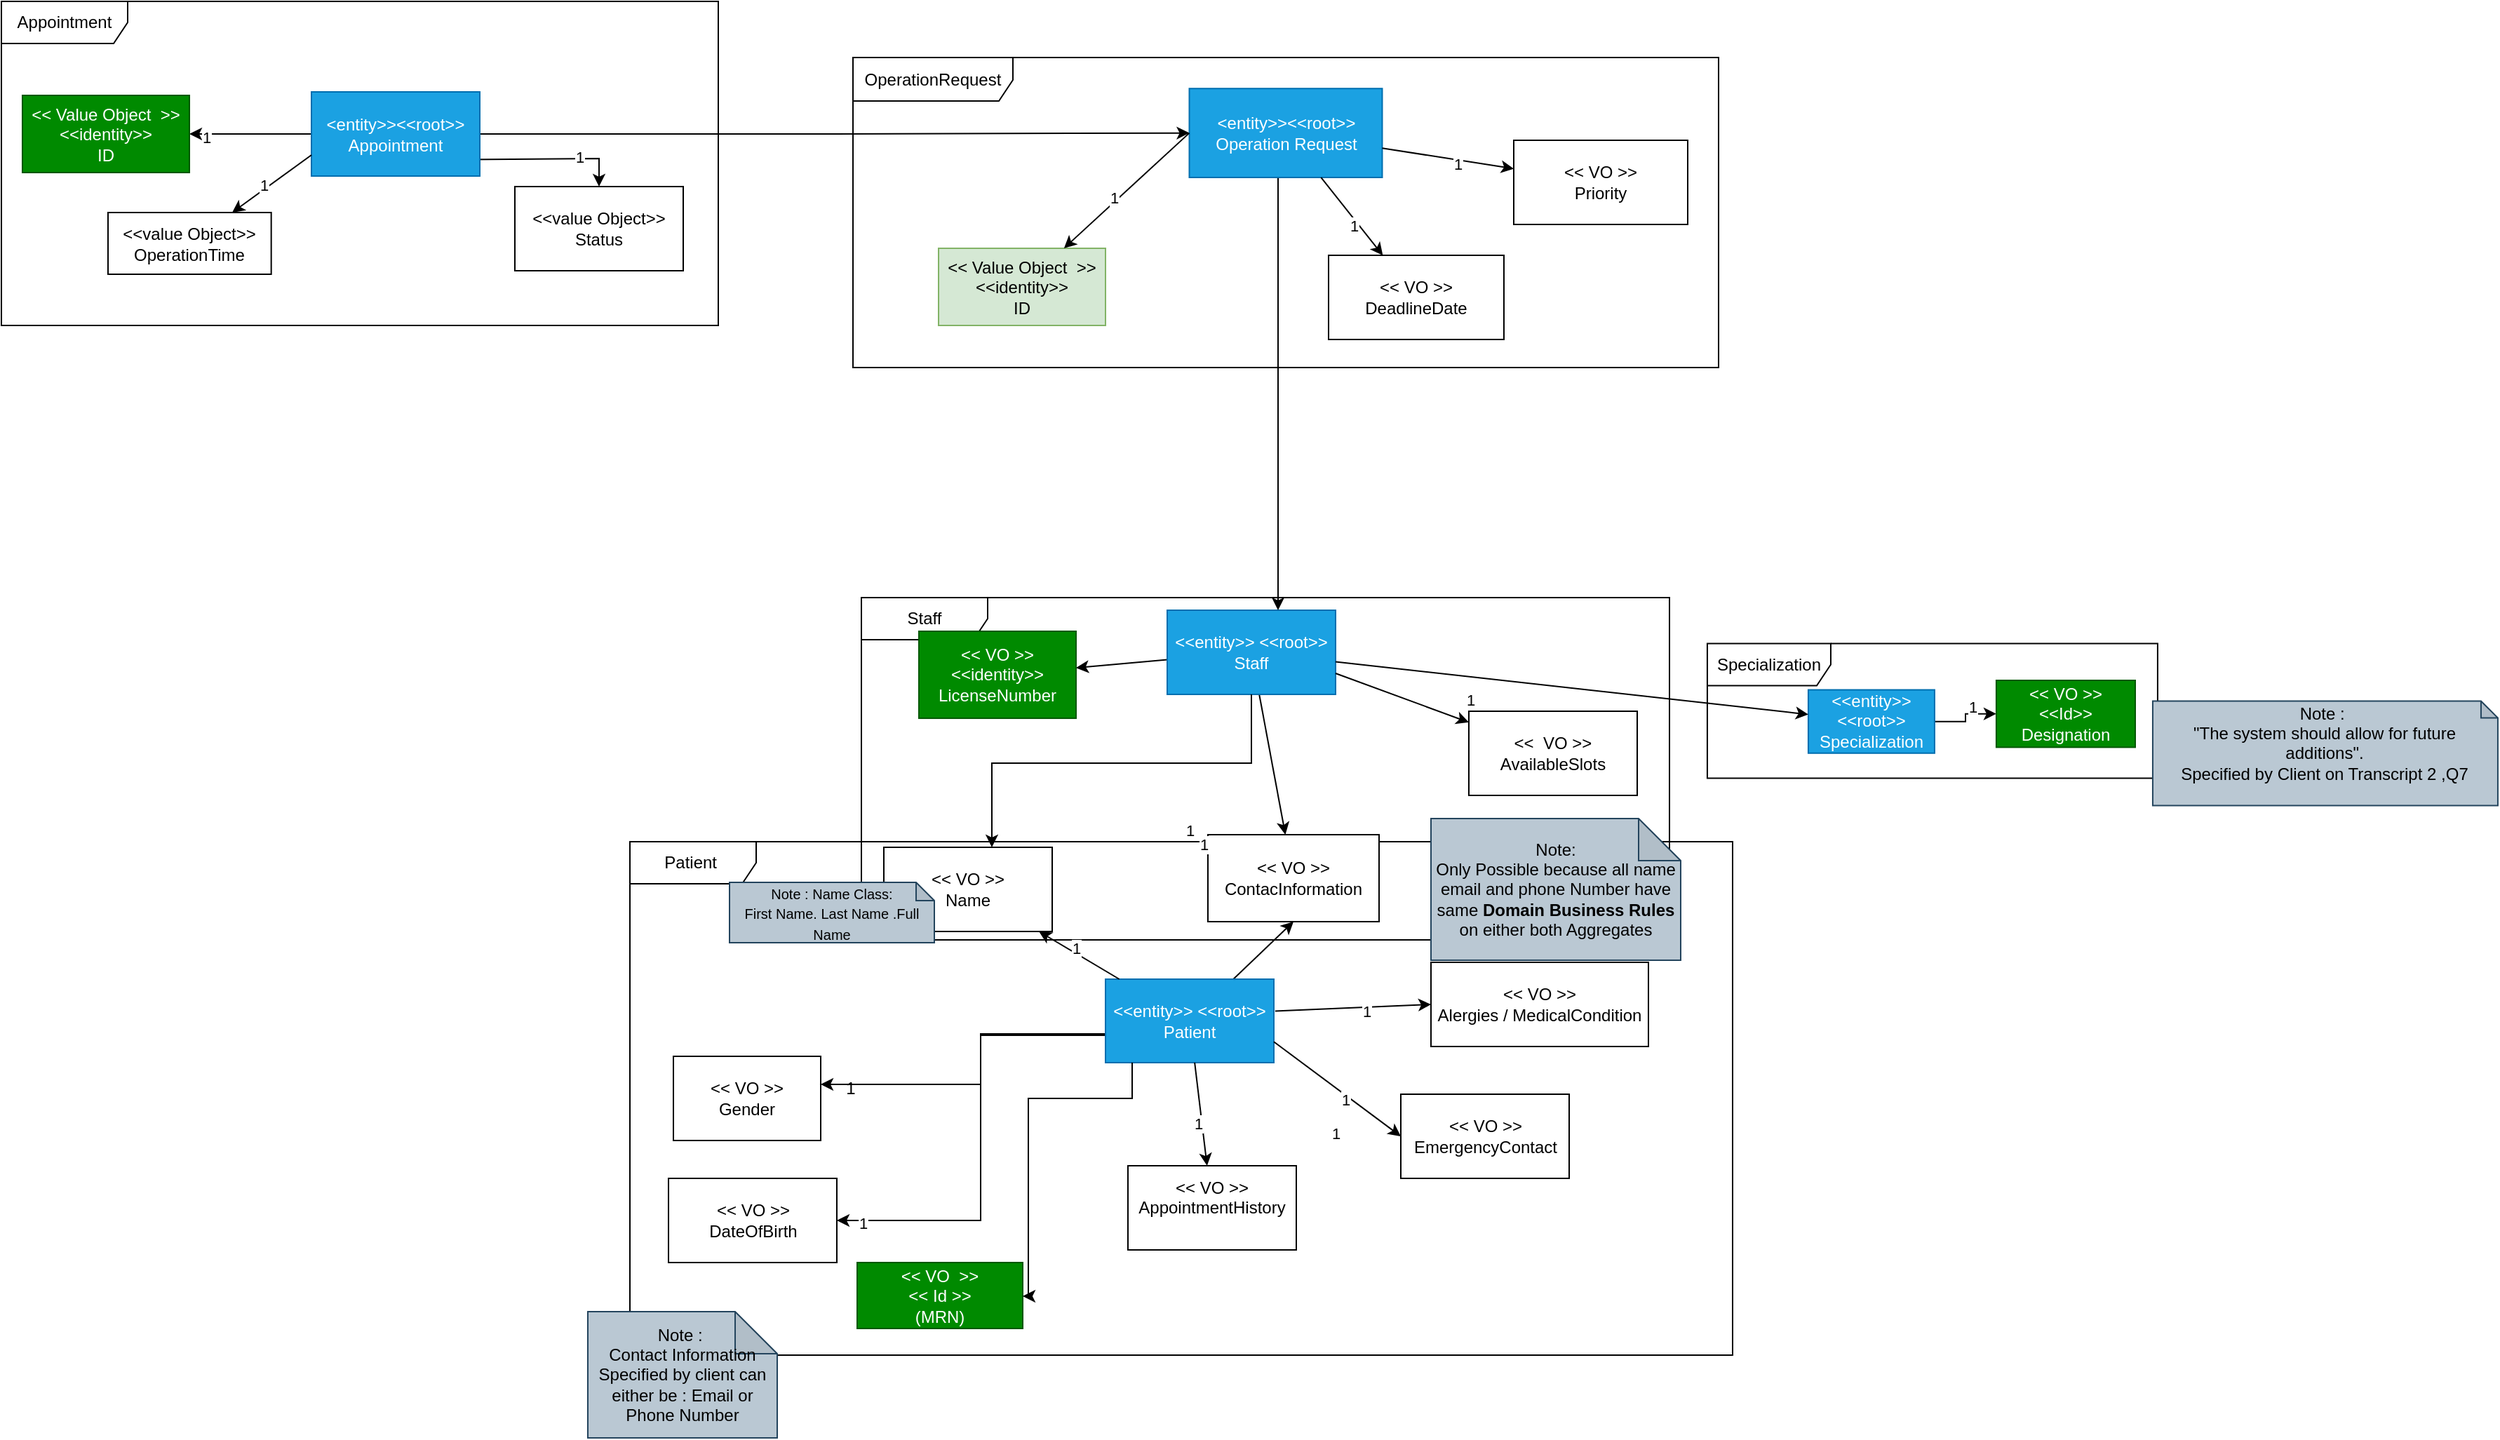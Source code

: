 <mxfile><diagram name="Página-1" id="xOOwRSGVkReeLcyrMZhF"><mxGraphModel dx="2757" dy="613" grid="0" gridSize="10" guides="1" tooltips="1" connect="1" arrows="1" fold="1" page="0" pageScale="1" pageWidth="827" pageHeight="1169" math="0" shadow="0"><root><mxCell id="0"/><mxCell id="1" parent="0"/><mxCell id="5ROws5O89DFeycfOBksJ-249" value="OperationRequest" style="shape=umlFrame;whiteSpace=wrap;html=1;pointerEvents=0;width=114;height=31;" parent="1" vertex="1"><mxGeometry x="-455" y="1352" width="617" height="221" as="geometry"/></mxCell><mxCell id="5ROws5O89DFeycfOBksJ-256" value="Appointment" style="shape=umlFrame;whiteSpace=wrap;html=1;pointerEvents=0;width=90;height=30;" parent="1" vertex="1"><mxGeometry x="-1062" y="1312" width="511" height="231" as="geometry"/></mxCell><mxCell id="5ROws5O89DFeycfOBksJ-248" value="Staff" style="shape=umlFrame;whiteSpace=wrap;html=1;pointerEvents=0;width=90;height=30;" parent="1" vertex="1"><mxGeometry x="-449" y="1737" width="576" height="244" as="geometry"/></mxCell><mxCell id="5ROws5O89DFeycfOBksJ-258" value="Patient&amp;nbsp;" style="shape=umlFrame;whiteSpace=wrap;html=1;pointerEvents=0;width=90;height=30;" parent="1" vertex="1"><mxGeometry x="-614" y="1911" width="786" height="366" as="geometry"/></mxCell><mxCell id="5ROws5O89DFeycfOBksJ-253" value="Specialization" style="shape=umlFrame;whiteSpace=wrap;html=1;pointerEvents=0;width=88;height=30;" parent="1" vertex="1"><mxGeometry x="153.97" y="1769.75" width="321" height="96" as="geometry"/></mxCell><mxCell id="5ROws5O89DFeycfOBksJ-223" style="edgeStyle=orthogonalEdgeStyle;rounded=0;orthogonalLoop=1;jettySize=auto;html=1;" parent="1" source="wN8F5GumB-J_dPQ6Fp5H-30" target="5ROws5O89DFeycfOBksJ-326" edge="1"><mxGeometry relative="1" as="geometry"><mxPoint x="-452" y="2084" as="targetPoint"/><Array as="points"><mxPoint x="-364" y="2049"/><mxPoint x="-364" y="2084"/></Array></mxGeometry></mxCell><mxCell id="5ROws5O89DFeycfOBksJ-224" style="edgeStyle=orthogonalEdgeStyle;rounded=0;orthogonalLoop=1;jettySize=auto;html=1;" parent="1" source="wN8F5GumB-J_dPQ6Fp5H-30" target="5ROws5O89DFeycfOBksJ-325" edge="1"><mxGeometry relative="1" as="geometry"><mxPoint x="-462" y="2181" as="targetPoint"/><Array as="points"><mxPoint x="-364" y="2048"/><mxPoint x="-364" y="2181"/></Array></mxGeometry></mxCell><mxCell id="5ROws5O89DFeycfOBksJ-329" value="1" style="edgeLabel;html=1;align=center;verticalAlign=middle;resizable=0;points=[];" parent="5ROws5O89DFeycfOBksJ-224" vertex="1" connectable="0"><mxGeometry x="0.885" y="2" relative="1" as="geometry"><mxPoint as="offset"/></mxGeometry></mxCell><mxCell id="6" style="edgeStyle=none;html=1;entryX=0.5;entryY=1;entryDx=0;entryDy=0;" parent="1" source="wN8F5GumB-J_dPQ6Fp5H-30" target="wN8F5GumB-J_dPQ6Fp5H-48" edge="1"><mxGeometry relative="1" as="geometry"/></mxCell><mxCell id="wN8F5GumB-J_dPQ6Fp5H-30" value="&amp;lt;&amp;lt;entity&amp;gt;&amp;gt; &amp;lt;&amp;lt;root&amp;gt;&amp;gt;&lt;div&gt;Patient&lt;/div&gt;" style="rounded=0;whiteSpace=wrap;html=1;fillColor=#1ba1e2;fontColor=#ffffff;strokeColor=#006EAF;" parent="1" vertex="1"><mxGeometry x="-275" y="2009" width="120" height="59.5" as="geometry"/></mxCell><mxCell id="wN8F5GumB-J_dPQ6Fp5H-37" value="&amp;lt;&amp;lt; VO &amp;gt;&amp;gt;&lt;div&gt;Name&lt;/div&gt;" style="rounded=0;whiteSpace=wrap;html=1;" parent="1" vertex="1"><mxGeometry x="-433" y="1915" width="120" height="60" as="geometry"/></mxCell><mxCell id="wN8F5GumB-J_dPQ6Fp5H-48" value="&amp;lt;&amp;lt; VO &amp;gt;&amp;gt;&lt;br&gt;ContacInformation" style="rounded=0;whiteSpace=wrap;html=1;" parent="1" vertex="1"><mxGeometry x="-202" y="1906" width="122" height="62" as="geometry"/></mxCell><mxCell id="7uiDFwIzhClPfmELk37a-6" value="&amp;lt;&amp;lt; VO &amp;nbsp;&amp;gt;&amp;gt;&lt;div&gt;&amp;lt;&amp;lt; Id &amp;gt;&amp;gt;&lt;br&gt;&lt;div&gt;(MRN)&lt;/div&gt;&lt;/div&gt;" style="rounded=0;whiteSpace=wrap;html=1;fillColor=#008a00;strokeColor=#005700;fontColor=#ffffff;" parent="1" vertex="1"><mxGeometry x="-452" y="2211" width="118" height="47" as="geometry"/></mxCell><mxCell id="7uiDFwIzhClPfmELk37a-9" value="&amp;lt;&amp;lt; VO &amp;gt;&amp;gt;&lt;div&gt;EmergencyContact&lt;/div&gt;" style="rounded=0;whiteSpace=wrap;html=1;" parent="1" vertex="1"><mxGeometry x="-64.5" y="2091" width="120" height="60" as="geometry"/></mxCell><mxCell id="7uiDFwIzhClPfmELk37a-13" value="&amp;lt;&amp;lt; VO &amp;gt;&amp;gt;&lt;div&gt;AppointmentHistory&lt;/div&gt;&lt;div&gt;&lt;br&gt;&lt;/div&gt;" style="rounded=0;whiteSpace=wrap;html=1;" parent="1" vertex="1"><mxGeometry x="-259" y="2142" width="120" height="60" as="geometry"/></mxCell><mxCell id="7uiDFwIzhClPfmELk37a-14" value="" style="endArrow=classic;html=1;rounded=0;" parent="1" source="wN8F5GumB-J_dPQ6Fp5H-30" target="7uiDFwIzhClPfmELk37a-13" edge="1"><mxGeometry width="50" height="50" relative="1" as="geometry"><mxPoint x="-181.5" y="2083.5" as="sourcePoint"/><mxPoint x="-106.5" y="2153.5" as="targetPoint"/><Array as="points"/></mxGeometry></mxCell><mxCell id="7uiDFwIzhClPfmELk37a-15" value="1" style="edgeLabel;html=1;align=center;verticalAlign=middle;resizable=0;points=[];" parent="7uiDFwIzhClPfmELk37a-14" vertex="1" connectable="0"><mxGeometry x="0.158" y="-3" relative="1" as="geometry"><mxPoint as="offset"/></mxGeometry></mxCell><mxCell id="IDjlgX7JRH8aWyAQTHK2-15" style="rounded=0;orthogonalLoop=1;jettySize=auto;html=1;" parent="1" source="7uiDFwIzhClPfmELk37a-153" target="IDjlgX7JRH8aWyAQTHK2-11" edge="1"><mxGeometry relative="1" as="geometry"/></mxCell><mxCell id="IDjlgX7JRH8aWyAQTHK2-16" value="1" style="edgeLabel;html=1;align=center;verticalAlign=middle;resizable=0;points=[];" parent="IDjlgX7JRH8aWyAQTHK2-15" vertex="1" connectable="0"><mxGeometry x="-0.122" y="-1" relative="1" as="geometry"><mxPoint x="44" y="120" as="offset"/></mxGeometry></mxCell><mxCell id="5" style="edgeStyle=none;html=1;" parent="1" source="7uiDFwIzhClPfmELk37a-153" target="wN8F5GumB-J_dPQ6Fp5H-48" edge="1"><mxGeometry relative="1" as="geometry"/></mxCell><mxCell id="7uiDFwIzhClPfmELk37a-153" value="&amp;lt;&amp;lt;entity&amp;gt;&amp;gt; &amp;lt;&amp;lt;root&amp;gt;&amp;gt;&lt;div&gt;Staff&lt;/div&gt;" style="rounded=0;whiteSpace=wrap;html=1;fillColor=#1ba1e2;fontColor=#ffffff;strokeColor=#006EAF;" parent="1" vertex="1"><mxGeometry x="-231.0" y="1746" width="120" height="60" as="geometry"/></mxCell><mxCell id="7uiDFwIzhClPfmELk37a-169" value="&amp;lt;&amp;lt; &amp;nbsp;VO &amp;gt;&amp;gt;&lt;div&gt;AvailableSlots&lt;/div&gt;" style="rounded=0;whiteSpace=wrap;html=1;" parent="1" vertex="1"><mxGeometry x="-16" y="1818" width="120" height="60" as="geometry"/></mxCell><mxCell id="7uiDFwIzhClPfmELk37a-170" value="" style="endArrow=classic;html=1;rounded=0;exitX=1;exitY=0.75;exitDx=0;exitDy=0;" parent="1" source="7uiDFwIzhClPfmELk37a-153" target="7uiDFwIzhClPfmELk37a-169" edge="1"><mxGeometry width="50" height="50" relative="1" as="geometry"><mxPoint x="146.0" y="1721.52" as="sourcePoint"/><mxPoint x="221.0" y="1791.52" as="targetPoint"/></mxGeometry></mxCell><mxCell id="7uiDFwIzhClPfmELk37a-171" value="1" style="edgeLabel;html=1;align=center;verticalAlign=middle;resizable=0;points=[];" parent="7uiDFwIzhClPfmELk37a-170" vertex="1" connectable="0"><mxGeometry x="0.158" y="-3" relative="1" as="geometry"><mxPoint x="42" y="-4" as="offset"/></mxGeometry></mxCell><mxCell id="7uiDFwIzhClPfmELk37a-195" value="" style="edgeStyle=orthogonalEdgeStyle;rounded=0;orthogonalLoop=1;jettySize=auto;html=1;" parent="1" source="7uiDFwIzhClPfmELk37a-193" target="5ROws5O89DFeycfOBksJ-9" edge="1"><mxGeometry relative="1" as="geometry"><mxPoint x="-946.0" y="1456.447" as="targetPoint"/></mxGeometry></mxCell><mxCell id="5ROws5O89DFeycfOBksJ-4" value="1" style="edgeLabel;html=1;align=center;verticalAlign=middle;resizable=0;points=[];" parent="7uiDFwIzhClPfmELk37a-195" vertex="1" connectable="0"><mxGeometry x="0.729" y="2" relative="1" as="geometry"><mxPoint as="offset"/></mxGeometry></mxCell><mxCell id="7uiDFwIzhClPfmELk37a-204" value="" style="edgeStyle=orthogonalEdgeStyle;rounded=0;orthogonalLoop=1;jettySize=auto;html=1;" parent="1" target="7uiDFwIzhClPfmELk37a-203" edge="1"><mxGeometry x="0.009" relative="1" as="geometry"><mxPoint x="-766.221" y="1424.25" as="sourcePoint"/><mxPoint x="-688" y="1457" as="targetPoint"/><mxPoint as="offset"/></mxGeometry></mxCell><mxCell id="5ROws5O89DFeycfOBksJ-6" value="1" style="edgeLabel;html=1;align=center;verticalAlign=middle;resizable=0;points=[];" parent="7uiDFwIzhClPfmELk37a-204" vertex="1" connectable="0"><mxGeometry x="0.548" y="1" relative="1" as="geometry"><mxPoint as="offset"/></mxGeometry></mxCell><mxCell id="5ROws5O89DFeycfOBksJ-342" style="edgeStyle=orthogonalEdgeStyle;rounded=0;orthogonalLoop=1;jettySize=auto;html=1;" parent="1" source="7uiDFwIzhClPfmELk37a-193" target="7uiDFwIzhClPfmELk37a-249" edge="1"><mxGeometry relative="1" as="geometry"/></mxCell><mxCell id="7uiDFwIzhClPfmELk37a-193" value="&amp;lt;entity&amp;gt;&amp;gt;&amp;lt;&amp;lt;root&amp;gt;&amp;gt;&lt;div&gt;Appointment&lt;/div&gt;" style="rounded=0;whiteSpace=wrap;html=1;fillColor=#1ba1e2;fontColor=#ffffff;strokeColor=#006EAF;" parent="1" vertex="1"><mxGeometry x="-841" y="1376.5" width="120" height="60" as="geometry"/></mxCell><mxCell id="7uiDFwIzhClPfmELk37a-203" value="&lt;div&gt;&amp;lt;&amp;lt;value Object&amp;gt;&amp;gt;&lt;/div&gt;&lt;div&gt;Status&lt;/div&gt;" style="whiteSpace=wrap;html=1;rounded=0;" parent="1" vertex="1"><mxGeometry x="-696" y="1444" width="120" height="60" as="geometry"/></mxCell><mxCell id="5ROws5O89DFeycfOBksJ-336" style="edgeStyle=orthogonalEdgeStyle;rounded=0;orthogonalLoop=1;jettySize=auto;html=1;" parent="1" source="7uiDFwIzhClPfmELk37a-249" target="7uiDFwIzhClPfmELk37a-153" edge="1"><mxGeometry relative="1" as="geometry"><Array as="points"><mxPoint x="-152" y="1582"/><mxPoint x="-152" y="1582"/></Array></mxGeometry></mxCell><mxCell id="7uiDFwIzhClPfmELk37a-249" value="&amp;lt;entity&amp;gt;&amp;gt;&amp;lt;&amp;lt;root&amp;gt;&amp;gt;&lt;div&gt;Operation Request&lt;/div&gt;" style="rounded=0;whiteSpace=wrap;html=1;fillColor=#1ba1e2;strokeColor=#006EAF;fontColor=#ffffff;" parent="1" vertex="1"><mxGeometry x="-215.25" y="1374.12" width="137.5" height="63.38" as="geometry"/></mxCell><mxCell id="7uiDFwIzhClPfmELk37a-265" value="&amp;lt;&amp;lt; VO &amp;gt;&amp;gt;&lt;div&gt;DeadlineDate&lt;/div&gt;" style="rounded=0;whiteSpace=wrap;html=1;" parent="1" vertex="1"><mxGeometry x="-116" y="1493" width="125" height="60" as="geometry"/></mxCell><mxCell id="7uiDFwIzhClPfmELk37a-266" value="&amp;lt;&amp;lt; VO &amp;gt;&amp;gt;&lt;div&gt;Priority&lt;/div&gt;" style="rounded=0;whiteSpace=wrap;html=1;" parent="1" vertex="1"><mxGeometry x="16" y="1411" width="124" height="60" as="geometry"/></mxCell><mxCell id="IDjlgX7JRH8aWyAQTHK2-1" value="&amp;lt;&amp;lt; VO &amp;gt;&amp;gt;&lt;div&gt;Alergies / MedicalCondition&lt;/div&gt;" style="rounded=0;whiteSpace=wrap;html=1;" parent="1" vertex="1"><mxGeometry x="-43" y="1997" width="155" height="60" as="geometry"/></mxCell><mxCell id="IDjlgX7JRH8aWyAQTHK2-11" value="&amp;lt;&amp;lt; VO &amp;gt;&amp;gt;&lt;div&gt;&amp;lt;&amp;lt;identity&amp;gt;&amp;gt;&lt;br&gt;&lt;div&gt;LicenseNumber&lt;/div&gt;&lt;/div&gt;" style="rounded=0;whiteSpace=wrap;html=1;fillColor=#008a00;strokeColor=#005700;fontColor=#ffffff;" parent="1" vertex="1"><mxGeometry x="-408.0" y="1761.02" width="112" height="62" as="geometry"/></mxCell><mxCell id="5ROws5O89DFeycfOBksJ-9" value="&amp;lt;&amp;lt; Value Object &amp;nbsp;&amp;gt;&amp;gt;&lt;div&gt;&amp;lt;&amp;lt;identity&amp;gt;&amp;gt;&lt;br&gt;&lt;div&gt;ID&lt;/div&gt;&lt;/div&gt;" style="rounded=0;whiteSpace=wrap;html=1;fillColor=#008a00;strokeColor=#005700;fontColor=#ffffff;" parent="1" vertex="1"><mxGeometry x="-1047" y="1379" width="119" height="55" as="geometry"/></mxCell><mxCell id="5ROws5O89DFeycfOBksJ-43" value="&amp;lt;&amp;lt; Value Object &amp;nbsp;&amp;gt;&amp;gt;&lt;div&gt;&amp;lt;&amp;lt;identity&amp;gt;&amp;gt;&lt;br&gt;&lt;div&gt;ID&lt;/div&gt;&lt;/div&gt;" style="rounded=0;whiteSpace=wrap;html=1;fillColor=#d5e8d4;strokeColor=#82b366;" parent="1" vertex="1"><mxGeometry x="-394" y="1488" width="119" height="55" as="geometry"/></mxCell><mxCell id="5ROws5O89DFeycfOBksJ-44" value="&lt;div&gt;Note :&amp;nbsp;&lt;/div&gt;&lt;div&gt;Contact Information Specified by client can either be : Email or Phone Number&lt;/div&gt;" style="shape=note;whiteSpace=wrap;html=1;backgroundOutline=1;darkOpacity=0.05;fillColor=#bac8d3;strokeColor=#23445d;" parent="1" vertex="1"><mxGeometry x="-644" y="2246" width="135" height="90" as="geometry"/></mxCell><mxCell id="5ROws5O89DFeycfOBksJ-45" value="&lt;div style=&quot;caret-color: rgb(0, 0, 0); color: rgb(0, 0, 0); font-family: Helvetica; font-style: normal; font-variant-caps: normal; font-weight: 400; letter-spacing: normal; text-align: center; text-indent: 0px; text-transform: none; white-space: normal; word-spacing: 0px; -webkit-text-stroke-width: 0px; text-decoration: none;&quot;&gt;&lt;font style=&quot;font-size: 10px;&quot;&gt;Note : Name Class:&lt;/font&gt;&lt;/div&gt;&lt;div style=&quot;caret-color: rgb(0, 0, 0); color: rgb(0, 0, 0); font-family: Helvetica; font-style: normal; font-variant-caps: normal; font-weight: 400; letter-spacing: normal; text-align: center; text-indent: 0px; text-transform: none; white-space: normal; word-spacing: 0px; -webkit-text-stroke-width: 0px; text-decoration: none;&quot;&gt;&lt;font style=&quot;font-size: 10px;&quot;&gt;First Name. Last Name .Full Name&lt;/font&gt;&lt;/div&gt;" style="shape=note;whiteSpace=wrap;html=1;backgroundOutline=1;darkOpacity=0.05;size=13;fillColor=#bac8d3;strokeColor=#23445d;" parent="1" vertex="1"><mxGeometry x="-543" y="1940" width="146" height="43" as="geometry"/></mxCell><mxCell id="5ROws5O89DFeycfOBksJ-62" value="" style="endArrow=classic;html=1;rounded=0;exitX=0;exitY=0.5;exitDx=0;exitDy=0;" parent="1" source="7uiDFwIzhClPfmELk37a-249" target="5ROws5O89DFeycfOBksJ-43" edge="1"><mxGeometry width="50" height="50" relative="1" as="geometry"><mxPoint x="-232.921" y="1412.5" as="sourcePoint"/><mxPoint x="-347.496" y="1470.5" as="targetPoint"/></mxGeometry></mxCell><mxCell id="5ROws5O89DFeycfOBksJ-63" value="1" style="edgeLabel;html=1;align=center;verticalAlign=middle;resizable=0;points=[];" parent="5ROws5O89DFeycfOBksJ-62" vertex="1" connectable="0"><mxGeometry x="0.158" y="-3" relative="1" as="geometry"><mxPoint as="offset"/></mxGeometry></mxCell><mxCell id="5ROws5O89DFeycfOBksJ-67" value="" style="endArrow=classic;html=1;rounded=0;" parent="1" source="7uiDFwIzhClPfmELk37a-249" target="7uiDFwIzhClPfmELk37a-265" edge="1"><mxGeometry width="50" height="50" relative="1" as="geometry"><mxPoint x="-59.5" y="1388" as="sourcePoint"/><mxPoint x="79.5" y="1438" as="targetPoint"/></mxGeometry></mxCell><mxCell id="5ROws5O89DFeycfOBksJ-68" value="1" style="edgeLabel;html=1;align=center;verticalAlign=middle;resizable=0;points=[];" parent="5ROws5O89DFeycfOBksJ-67" vertex="1" connectable="0"><mxGeometry x="0.158" y="-3" relative="1" as="geometry"><mxPoint as="offset"/></mxGeometry></mxCell><mxCell id="5ROws5O89DFeycfOBksJ-69" value="" style="endArrow=classic;html=1;rounded=0;" parent="1" source="7uiDFwIzhClPfmELk37a-249" target="7uiDFwIzhClPfmELk37a-266" edge="1"><mxGeometry width="50" height="50" relative="1" as="geometry"><mxPoint x="-49.5" y="1398" as="sourcePoint"/><mxPoint x="89.5" y="1448" as="targetPoint"/></mxGeometry></mxCell><mxCell id="5ROws5O89DFeycfOBksJ-70" value="1" style="edgeLabel;html=1;align=center;verticalAlign=middle;resizable=0;points=[];" parent="5ROws5O89DFeycfOBksJ-69" vertex="1" connectable="0"><mxGeometry x="0.158" y="-3" relative="1" as="geometry"><mxPoint as="offset"/></mxGeometry></mxCell><mxCell id="5ROws5O89DFeycfOBksJ-87" value="&lt;div&gt;Note :&amp;nbsp;&lt;/div&gt;&lt;div&gt;&quot;The system should allow for future additions&quot;.&lt;/div&gt;&lt;div&gt;Specified by Client on Transcript 2 ,Q7&lt;/div&gt;&lt;div&gt;&lt;br&gt;&lt;/div&gt;" style="shape=note;whiteSpace=wrap;html=1;backgroundOutline=1;darkOpacity=0.05;size=12;fillColor=#bac8d3;strokeColor=#23445d;" parent="1" vertex="1"><mxGeometry x="471.47" y="1810.75" width="246" height="74.5" as="geometry"/></mxCell><mxCell id="5ROws5O89DFeycfOBksJ-140" style="edgeStyle=orthogonalEdgeStyle;rounded=0;orthogonalLoop=1;jettySize=auto;html=1;" parent="1" source="5ROws5O89DFeycfOBksJ-96" target="5ROws5O89DFeycfOBksJ-139" edge="1"><mxGeometry relative="1" as="geometry"/></mxCell><mxCell id="5ROws5O89DFeycfOBksJ-141" value="1" style="edgeLabel;html=1;align=center;verticalAlign=middle;resizable=0;points=[];" parent="5ROws5O89DFeycfOBksJ-140" vertex="1" connectable="0"><mxGeometry x="0.347" y="5" relative="1" as="geometry"><mxPoint x="-1" as="offset"/></mxGeometry></mxCell><mxCell id="5ROws5O89DFeycfOBksJ-96" value="&amp;lt;&amp;lt;entity&amp;gt;&amp;gt; &amp;lt;&amp;lt;root&amp;gt;&amp;gt;&lt;div&gt;Specialization&lt;/div&gt;" style="rounded=0;whiteSpace=wrap;html=1;fillColor=#1ba1e2;fontColor=#ffffff;strokeColor=#006EAF;" parent="1" vertex="1"><mxGeometry x="225.97" y="1802.75" width="90" height="45.14" as="geometry"/></mxCell><mxCell id="5ROws5O89DFeycfOBksJ-139" value="&amp;lt;&amp;lt; VO &amp;gt;&amp;gt;&lt;br&gt;&amp;lt;&amp;lt;Id&amp;gt;&amp;gt;&lt;br&gt;&lt;div&gt;Designation&lt;/div&gt;" style="rounded=0;whiteSpace=wrap;html=1;fillColor=#008a00;strokeColor=#005700;fontColor=#ffffff;" parent="1" vertex="1"><mxGeometry x="359.97" y="1796" width="99.03" height="47.7" as="geometry"/></mxCell><mxCell id="5ROws5O89DFeycfOBksJ-145" style="rounded=0;orthogonalLoop=1;jettySize=auto;html=1;" parent="1" source="7uiDFwIzhClPfmELk37a-153" target="5ROws5O89DFeycfOBksJ-96" edge="1"><mxGeometry relative="1" as="geometry"><mxPoint x="683.34" y="1914" as="sourcePoint"/><mxPoint x="642.34" y="2051" as="targetPoint"/></mxGeometry></mxCell><mxCell id="5ROws5O89DFeycfOBksJ-146" value="1" style="edgeLabel;html=1;align=center;verticalAlign=middle;resizable=0;points=[];" parent="5ROws5O89DFeycfOBksJ-145" vertex="1" connectable="0"><mxGeometry x="-0.122" y="-1" relative="1" as="geometry"><mxPoint x="93" y="183" as="offset"/></mxGeometry></mxCell><mxCell id="5ROws5O89DFeycfOBksJ-205" value="&lt;div&gt;&amp;lt;&amp;lt;value Object&amp;gt;&amp;gt;&lt;/div&gt;&lt;div&gt;OperationTime&lt;/div&gt;" style="whiteSpace=wrap;html=1;rounded=0;" parent="1" vertex="1"><mxGeometry x="-986" y="1462.5" width="116.33" height="44" as="geometry"/></mxCell><mxCell id="5ROws5O89DFeycfOBksJ-206" value="" style="endArrow=classic;html=1;rounded=0;exitX=0;exitY=0.75;exitDx=0;exitDy=0;" parent="1" source="7uiDFwIzhClPfmELk37a-193" target="5ROws5O89DFeycfOBksJ-205" edge="1"><mxGeometry width="50" height="50" relative="1" as="geometry"><mxPoint x="-801" y="1309" as="sourcePoint"/><mxPoint x="-979" y="1407" as="targetPoint"/></mxGeometry></mxCell><mxCell id="5ROws5O89DFeycfOBksJ-207" value="1" style="edgeLabel;html=1;align=center;verticalAlign=middle;resizable=0;points=[];" parent="5ROws5O89DFeycfOBksJ-206" vertex="1" connectable="0"><mxGeometry x="0.158" y="-3" relative="1" as="geometry"><mxPoint as="offset"/></mxGeometry></mxCell><mxCell id="5ROws5O89DFeycfOBksJ-225" style="edgeStyle=orthogonalEdgeStyle;rounded=0;orthogonalLoop=1;jettySize=auto;html=1;" parent="1" source="wN8F5GumB-J_dPQ6Fp5H-30" target="7uiDFwIzhClPfmELk37a-6" edge="1"><mxGeometry relative="1" as="geometry"><Array as="points"><mxPoint x="-256" y="2094"/><mxPoint x="-330" y="2094"/><mxPoint x="-330" y="2235"/></Array></mxGeometry></mxCell><mxCell id="5ROws5O89DFeycfOBksJ-232" value="1" style="edgeLabel;html=1;align=center;verticalAlign=middle;resizable=0;points=[];" parent="1" vertex="1" connectable="0"><mxGeometry x="-110.997" y="2119.0" as="geometry"/></mxCell><mxCell id="5ROws5O89DFeycfOBksJ-233" value="" style="endArrow=classic;html=1;rounded=0;exitX=1;exitY=0.75;exitDx=0;exitDy=0;entryX=0;entryY=0.5;entryDx=0;entryDy=0;" parent="1" source="wN8F5GumB-J_dPQ6Fp5H-30" target="7uiDFwIzhClPfmELk37a-9" edge="1"><mxGeometry width="50" height="50" relative="1" as="geometry"><mxPoint x="-166.0" y="1993" as="sourcePoint"/><mxPoint x="-14" y="2089" as="targetPoint"/></mxGeometry></mxCell><mxCell id="5ROws5O89DFeycfOBksJ-234" value="1" style="edgeLabel;html=1;align=center;verticalAlign=middle;resizable=0;points=[];" parent="5ROws5O89DFeycfOBksJ-233" vertex="1" connectable="0"><mxGeometry x="0.158" y="-3" relative="1" as="geometry"><mxPoint as="offset"/></mxGeometry></mxCell><mxCell id="5ROws5O89DFeycfOBksJ-235" value="" style="endArrow=classic;html=1;rounded=0;exitX=1.008;exitY=0.383;exitDx=0;exitDy=0;entryX=0;entryY=0.5;entryDx=0;entryDy=0;exitPerimeter=0;" parent="1" source="wN8F5GumB-J_dPQ6Fp5H-30" target="IDjlgX7JRH8aWyAQTHK2-1" edge="1"><mxGeometry width="50" height="50" relative="1" as="geometry"><mxPoint x="-145" y="2048" as="sourcePoint"/><mxPoint x="-11" y="2079" as="targetPoint"/></mxGeometry></mxCell><mxCell id="5ROws5O89DFeycfOBksJ-236" value="1" style="edgeLabel;html=1;align=center;verticalAlign=middle;resizable=0;points=[];" parent="5ROws5O89DFeycfOBksJ-235" vertex="1" connectable="0"><mxGeometry x="0.158" y="-3" relative="1" as="geometry"><mxPoint as="offset"/></mxGeometry></mxCell><mxCell id="5ROws5O89DFeycfOBksJ-286" value="Note:&lt;div&gt;Only Possible because all name email and phone Number have same&lt;b&gt; Domain Business Rules&lt;/b&gt; on either both Aggregates&lt;/div&gt;" style="shape=note;whiteSpace=wrap;html=1;backgroundOutline=1;darkOpacity=0.05;fillColor=#bac8d3;strokeColor=#23445d;" parent="1" vertex="1"><mxGeometry x="-43" y="1894.5" width="178" height="101" as="geometry"/></mxCell><mxCell id="5ROws5O89DFeycfOBksJ-308" style="edgeStyle=orthogonalEdgeStyle;rounded=0;orthogonalLoop=1;jettySize=auto;html=1;exitX=0.5;exitY=1;exitDx=0;exitDy=0;" parent="1" source="7uiDFwIzhClPfmELk37a-153" target="wN8F5GumB-J_dPQ6Fp5H-37" edge="1"><mxGeometry relative="1" as="geometry"><mxPoint x="-151" y="1826" as="sourcePoint"/><mxPoint x="-65" y="1931" as="targetPoint"/><Array as="points"><mxPoint x="-171" y="1855"/><mxPoint x="-356" y="1855"/></Array></mxGeometry></mxCell><mxCell id="5ROws5O89DFeycfOBksJ-318" value="" style="endArrow=classic;html=1;rounded=0;" parent="1" source="wN8F5GumB-J_dPQ6Fp5H-30" target="wN8F5GumB-J_dPQ6Fp5H-37" edge="1"><mxGeometry width="50" height="50" relative="1" as="geometry"><mxPoint x="-144" y="2042" as="sourcePoint"/><mxPoint x="-33" y="2037" as="targetPoint"/></mxGeometry></mxCell><mxCell id="5ROws5O89DFeycfOBksJ-319" value="1" style="edgeLabel;html=1;align=center;verticalAlign=middle;resizable=0;points=[];" parent="5ROws5O89DFeycfOBksJ-318" vertex="1" connectable="0"><mxGeometry x="0.158" y="-3" relative="1" as="geometry"><mxPoint as="offset"/></mxGeometry></mxCell><mxCell id="5ROws5O89DFeycfOBksJ-323" value="1" style="edgeLabel;html=1;align=center;verticalAlign=middle;resizable=0;points=[];" parent="1" vertex="1" connectable="0"><mxGeometry x="-205.311" y="1912.812" as="geometry"/></mxCell><mxCell id="5ROws5O89DFeycfOBksJ-325" value="&amp;lt;&amp;lt; VO &amp;gt;&amp;gt;&lt;div&gt;DateOfBirth&lt;/div&gt;" style="rounded=0;whiteSpace=wrap;html=1;" parent="1" vertex="1"><mxGeometry x="-586.5" y="2151" width="120" height="60" as="geometry"/></mxCell><mxCell id="5ROws5O89DFeycfOBksJ-326" value="&amp;lt;&amp;lt; VO &amp;gt;&amp;gt;&lt;div&gt;Gender&lt;/div&gt;" style="rounded=0;whiteSpace=wrap;html=1;" parent="1" vertex="1"><mxGeometry x="-583" y="2064" width="105" height="60" as="geometry"/></mxCell><mxCell id="5ROws5O89DFeycfOBksJ-333" value="1" style="text;html=1;align=center;verticalAlign=middle;resizable=0;points=[];autosize=1;strokeColor=none;fillColor=none;" parent="1" vertex="1"><mxGeometry x="-470" y="2074" width="25" height="26" as="geometry"/></mxCell></root></mxGraphModel></diagram></mxfile>